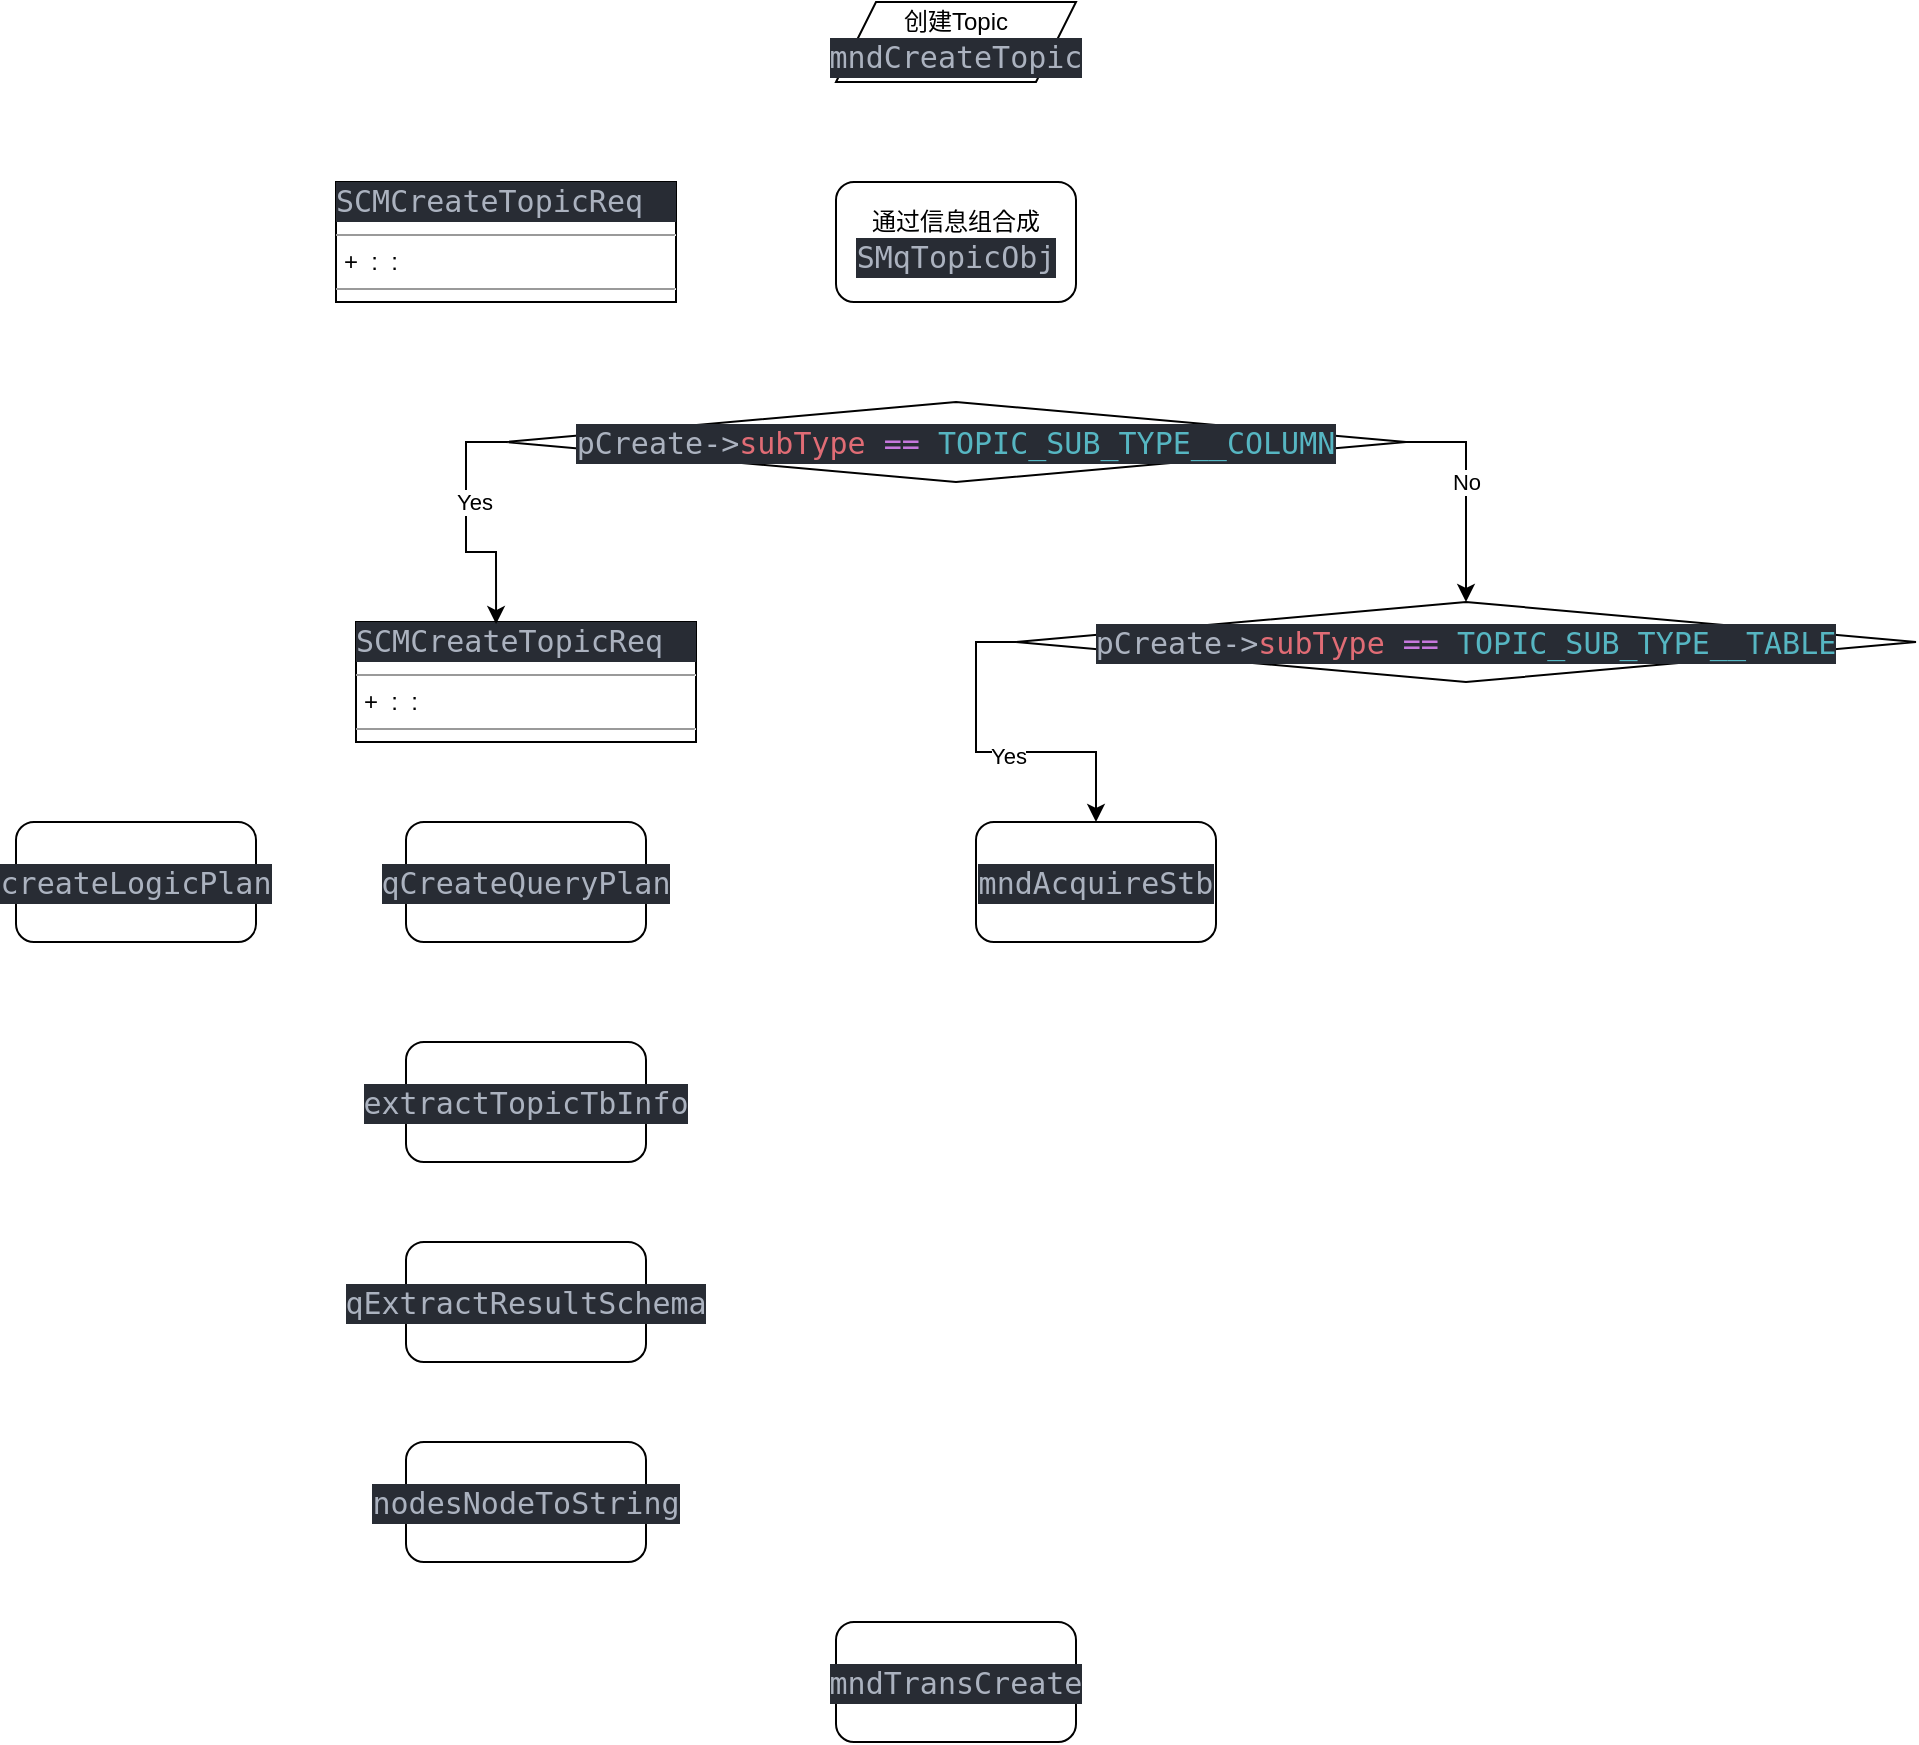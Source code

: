 <mxfile version="22.0.4" type="github">
  <diagram name="第 1 页" id="Yz7k1QRQxPCicQdh6aeH">
    <mxGraphModel dx="2524" dy="791" grid="1" gridSize="10" guides="1" tooltips="1" connect="1" arrows="1" fold="1" page="1" pageScale="1" pageWidth="850" pageHeight="1100" math="0" shadow="0">
      <root>
        <mxCell id="0" />
        <mxCell id="1" parent="0" />
        <mxCell id="jr1DzIWFsM0A-hUPOzlj-2" value="&lt;div&gt;通过信息组合成&lt;/div&gt;&lt;div&gt;&lt;div style=&quot;color: rgb(171, 178, 191); background-color: rgb(40, 44, 52); font-family: &amp;quot;Cascadia Code&amp;quot;, &amp;quot;Cascadia Code&amp;quot;, monospace, &amp;quot;Droid Sans Mono&amp;quot;, &amp;quot;monospace&amp;quot;, monospace; font-weight: normal; font-size: 15px; line-height: 20px;&quot;&gt;&lt;div&gt;SMqTopicObj&lt;/div&gt;&lt;/div&gt;&lt;/div&gt;" style="rounded=1;whiteSpace=wrap;html=1;" vertex="1" parent="1">
          <mxGeometry x="320" y="200" width="120" height="60" as="geometry" />
        </mxCell>
        <mxCell id="jr1DzIWFsM0A-hUPOzlj-3" value="&lt;div&gt;创建Topic&lt;/div&gt;&lt;div&gt;&lt;div style=&quot;color: rgb(171, 178, 191); background-color: rgb(40, 44, 52); font-family: &amp;quot;Cascadia Code&amp;quot;, &amp;quot;Cascadia Code&amp;quot;, monospace, &amp;quot;Droid Sans Mono&amp;quot;, &amp;quot;monospace&amp;quot;, monospace; font-weight: normal; font-size: 15px; line-height: 20px;&quot;&gt;&lt;div&gt;mndCreateTopic&lt;/div&gt;&lt;/div&gt;&lt;/div&gt;" style="shape=parallelogram;perimeter=parallelogramPerimeter;whiteSpace=wrap;html=1;fixedSize=1;" vertex="1" parent="1">
          <mxGeometry x="320" y="110" width="120" height="40" as="geometry" />
        </mxCell>
        <mxCell id="jr1DzIWFsM0A-hUPOzlj-5" value="&lt;div style=&quot;color: rgb(171, 178, 191); background-color: rgb(40, 44, 52); font-family: &amp;quot;Cascadia Code&amp;quot;, &amp;quot;Cascadia Code&amp;quot;, monospace, &amp;quot;Droid Sans Mono&amp;quot;, &amp;quot;monospace&amp;quot;, monospace; font-weight: normal; font-size: 16px; line-height: 22px;&quot;&gt;&lt;div style=&quot;color: rgb(171, 178, 191); background-color: rgb(40, 44, 52); font-family: &amp;quot;Cascadia Code&amp;quot;, &amp;quot;Cascadia Code&amp;quot;, monospace, &amp;quot;Droid Sans Mono&amp;quot;, &amp;quot;monospace&amp;quot;, monospace; font-weight: normal; font-size: 15px; line-height: 20px;&quot;&gt;&lt;div&gt;SCMCreateTopicReq&lt;/div&gt;&lt;/div&gt;&lt;/div&gt;&lt;hr size=&quot;1&quot;&gt;&lt;p style=&quot;margin:0px;margin-left:4px;&quot;&gt;+&amp;nbsp; :&amp;nbsp; : &lt;br&gt;&lt;/p&gt;&lt;hr size=&quot;1&quot;&gt;" style="verticalAlign=top;align=left;overflow=fill;fontSize=12;fontFamily=Helvetica;html=1;whiteSpace=wrap;" vertex="1" parent="1">
          <mxGeometry x="70" y="200" width="170" height="60" as="geometry" />
        </mxCell>
        <mxCell id="jr1DzIWFsM0A-hUPOzlj-16" style="edgeStyle=orthogonalEdgeStyle;rounded=0;orthogonalLoop=1;jettySize=auto;html=1;exitX=1;exitY=0.5;exitDx=0;exitDy=0;" edge="1" parent="1" source="jr1DzIWFsM0A-hUPOzlj-6" target="jr1DzIWFsM0A-hUPOzlj-14">
          <mxGeometry relative="1" as="geometry" />
        </mxCell>
        <mxCell id="jr1DzIWFsM0A-hUPOzlj-17" value="No" style="edgeLabel;html=1;align=center;verticalAlign=middle;resizable=0;points=[];" vertex="1" connectable="0" parent="jr1DzIWFsM0A-hUPOzlj-16">
          <mxGeometry x="-0.091" relative="1" as="geometry">
            <mxPoint as="offset" />
          </mxGeometry>
        </mxCell>
        <mxCell id="jr1DzIWFsM0A-hUPOzlj-6" value="&lt;div style=&quot;color: rgb(171, 178, 191); background-color: rgb(40, 44, 52); font-family: &amp;quot;Cascadia Code&amp;quot;, &amp;quot;Cascadia Code&amp;quot;, monospace, &amp;quot;Droid Sans Mono&amp;quot;, &amp;quot;monospace&amp;quot;, monospace; font-weight: normal; font-size: 15px; line-height: 20px;&quot;&gt;&lt;div&gt;pCreate&lt;span style=&quot;color: #abb2bf;&quot;&gt;-&amp;gt;&lt;/span&gt;&lt;span style=&quot;color: #e06c75;&quot;&gt;subType&lt;/span&gt;&lt;span style=&quot;color: #abb2bf;&quot;&gt; &lt;/span&gt;&lt;span style=&quot;color: #c678dd;&quot;&gt;==&lt;/span&gt;&lt;span style=&quot;color: #abb2bf;&quot;&gt; &lt;/span&gt;&lt;span style=&quot;color: #56b6c2;&quot;&gt;TOPIC_SUB_TYPE__COLUMN&lt;/span&gt;&lt;/div&gt;&lt;/div&gt;" style="rhombus;whiteSpace=wrap;html=1;" vertex="1" parent="1">
          <mxGeometry x="155" y="310" width="450" height="40" as="geometry" />
        </mxCell>
        <mxCell id="jr1DzIWFsM0A-hUPOzlj-8" value="&lt;div style=&quot;color: rgb(171, 178, 191); background-color: rgb(40, 44, 52); font-family: &amp;quot;Cascadia Code&amp;quot;, &amp;quot;Cascadia Code&amp;quot;, monospace, &amp;quot;Droid Sans Mono&amp;quot;, &amp;quot;monospace&amp;quot;, monospace; font-weight: normal; font-size: 16px; line-height: 22px;&quot;&gt;&lt;div style=&quot;color: rgb(171, 178, 191); background-color: rgb(40, 44, 52); font-family: &amp;quot;Cascadia Code&amp;quot;, &amp;quot;Cascadia Code&amp;quot;, monospace, &amp;quot;Droid Sans Mono&amp;quot;, &amp;quot;monospace&amp;quot;, monospace; font-weight: normal; font-size: 15px; line-height: 20px;&quot;&gt;&lt;div&gt;SCMCreateTopicReq&lt;/div&gt;&lt;/div&gt;&lt;/div&gt;&lt;hr size=&quot;1&quot;&gt;&lt;p style=&quot;margin:0px;margin-left:4px;&quot;&gt;+&amp;nbsp; :&amp;nbsp; : &lt;br&gt;&lt;/p&gt;&lt;hr size=&quot;1&quot;&gt;" style="verticalAlign=top;align=left;overflow=fill;fontSize=12;fontFamily=Helvetica;html=1;whiteSpace=wrap;" vertex="1" parent="1">
          <mxGeometry x="80" y="420" width="170" height="60" as="geometry" />
        </mxCell>
        <mxCell id="jr1DzIWFsM0A-hUPOzlj-9" value="&lt;div style=&quot;color: rgb(171, 178, 191); background-color: rgb(40, 44, 52); font-family: &amp;quot;Cascadia Code&amp;quot;, &amp;quot;Cascadia Code&amp;quot;, monospace, &amp;quot;Droid Sans Mono&amp;quot;, &amp;quot;monospace&amp;quot;, monospace; font-weight: normal; font-size: 15px; line-height: 20px;&quot;&gt;&lt;div&gt;qCreateQueryPlan&lt;/div&gt;&lt;/div&gt;" style="rounded=1;whiteSpace=wrap;html=1;" vertex="1" parent="1">
          <mxGeometry x="105" y="520" width="120" height="60" as="geometry" />
        </mxCell>
        <mxCell id="jr1DzIWFsM0A-hUPOzlj-10" value="&lt;div style=&quot;color: rgb(171, 178, 191); background-color: rgb(40, 44, 52); font-family: &amp;quot;Cascadia Code&amp;quot;, &amp;quot;Cascadia Code&amp;quot;, monospace, &amp;quot;Droid Sans Mono&amp;quot;, &amp;quot;monospace&amp;quot;, monospace; font-weight: normal; font-size: 15px; line-height: 20px;&quot;&gt;&lt;div&gt;createLogicPlan&lt;/div&gt;&lt;/div&gt;" style="rounded=1;whiteSpace=wrap;html=1;" vertex="1" parent="1">
          <mxGeometry x="-90" y="520" width="120" height="60" as="geometry" />
        </mxCell>
        <mxCell id="jr1DzIWFsM0A-hUPOzlj-11" value="&lt;div style=&quot;color: rgb(171, 178, 191); background-color: rgb(40, 44, 52); font-family: &amp;quot;Cascadia Code&amp;quot;, &amp;quot;Cascadia Code&amp;quot;, monospace, &amp;quot;Droid Sans Mono&amp;quot;, &amp;quot;monospace&amp;quot;, monospace; font-weight: normal; font-size: 15px; line-height: 20px;&quot;&gt;&lt;div&gt;extractTopicTbInfo&lt;/div&gt;&lt;/div&gt;" style="rounded=1;whiteSpace=wrap;html=1;" vertex="1" parent="1">
          <mxGeometry x="105" y="630" width="120" height="60" as="geometry" />
        </mxCell>
        <mxCell id="jr1DzIWFsM0A-hUPOzlj-12" value="&lt;div style=&quot;color: rgb(171, 178, 191); background-color: rgb(40, 44, 52); font-family: &amp;quot;Cascadia Code&amp;quot;, &amp;quot;Cascadia Code&amp;quot;, monospace, &amp;quot;Droid Sans Mono&amp;quot;, &amp;quot;monospace&amp;quot;, monospace; font-weight: normal; font-size: 15px; line-height: 20px;&quot;&gt;&lt;div&gt;qExtractResultSchema&lt;/div&gt;&lt;/div&gt;" style="rounded=1;whiteSpace=wrap;html=1;" vertex="1" parent="1">
          <mxGeometry x="105" y="730" width="120" height="60" as="geometry" />
        </mxCell>
        <mxCell id="jr1DzIWFsM0A-hUPOzlj-13" value="&lt;div style=&quot;color: rgb(171, 178, 191); background-color: rgb(40, 44, 52); font-family: &amp;quot;Cascadia Code&amp;quot;, &amp;quot;Cascadia Code&amp;quot;, monospace, &amp;quot;Droid Sans Mono&amp;quot;, &amp;quot;monospace&amp;quot;, monospace; font-weight: normal; font-size: 15px; line-height: 20px;&quot;&gt;&lt;div&gt;nodesNodeToString&lt;/div&gt;&lt;/div&gt;" style="rounded=1;whiteSpace=wrap;html=1;" vertex="1" parent="1">
          <mxGeometry x="105" y="830" width="120" height="60" as="geometry" />
        </mxCell>
        <mxCell id="jr1DzIWFsM0A-hUPOzlj-20" style="edgeStyle=orthogonalEdgeStyle;rounded=0;orthogonalLoop=1;jettySize=auto;html=1;exitX=0;exitY=0.5;exitDx=0;exitDy=0;entryX=0.5;entryY=0;entryDx=0;entryDy=0;" edge="1" parent="1" source="jr1DzIWFsM0A-hUPOzlj-14" target="jr1DzIWFsM0A-hUPOzlj-19">
          <mxGeometry relative="1" as="geometry" />
        </mxCell>
        <mxCell id="jr1DzIWFsM0A-hUPOzlj-21" value="Yes" style="edgeLabel;html=1;align=center;verticalAlign=middle;resizable=0;points=[];" vertex="1" connectable="0" parent="jr1DzIWFsM0A-hUPOzlj-20">
          <mxGeometry x="0.071" y="-2" relative="1" as="geometry">
            <mxPoint as="offset" />
          </mxGeometry>
        </mxCell>
        <mxCell id="jr1DzIWFsM0A-hUPOzlj-14" value="&lt;div style=&quot;color: rgb(171, 178, 191); background-color: rgb(40, 44, 52); font-family: &amp;quot;Cascadia Code&amp;quot;, &amp;quot;Cascadia Code&amp;quot;, monospace, &amp;quot;Droid Sans Mono&amp;quot;, &amp;quot;monospace&amp;quot;, monospace; font-weight: normal; font-size: 15px; line-height: 20px;&quot;&gt;&lt;div&gt;pCreate&lt;span style=&quot;color: #abb2bf;&quot;&gt;-&amp;gt;&lt;/span&gt;&lt;span style=&quot;color: #e06c75;&quot;&gt;subType&lt;/span&gt;&lt;span style=&quot;color: #abb2bf;&quot;&gt; &lt;/span&gt;&lt;span style=&quot;color: #c678dd;&quot;&gt;==&lt;/span&gt;&lt;span style=&quot;color: #abb2bf;&quot;&gt; &lt;/span&gt;&lt;span style=&quot;color: #56b6c2;&quot;&gt;TOPIC_SUB_TYPE__TABLE&lt;/span&gt;&lt;/div&gt;&lt;/div&gt;" style="rhombus;whiteSpace=wrap;html=1;" vertex="1" parent="1">
          <mxGeometry x="410" y="410" width="450" height="40" as="geometry" />
        </mxCell>
        <mxCell id="jr1DzIWFsM0A-hUPOzlj-15" style="edgeStyle=orthogonalEdgeStyle;rounded=0;orthogonalLoop=1;jettySize=auto;html=1;exitX=0;exitY=0.5;exitDx=0;exitDy=0;entryX=0.412;entryY=0.017;entryDx=0;entryDy=0;entryPerimeter=0;" edge="1" parent="1" source="jr1DzIWFsM0A-hUPOzlj-6" target="jr1DzIWFsM0A-hUPOzlj-8">
          <mxGeometry relative="1" as="geometry" />
        </mxCell>
        <mxCell id="jr1DzIWFsM0A-hUPOzlj-18" value="Yes" style="edgeLabel;html=1;align=center;verticalAlign=middle;resizable=0;points=[];" vertex="1" connectable="0" parent="jr1DzIWFsM0A-hUPOzlj-15">
          <mxGeometry x="-0.206" y="4" relative="1" as="geometry">
            <mxPoint as="offset" />
          </mxGeometry>
        </mxCell>
        <mxCell id="jr1DzIWFsM0A-hUPOzlj-19" value="&lt;div style=&quot;color: rgb(171, 178, 191); background-color: rgb(40, 44, 52); font-family: &amp;quot;Cascadia Code&amp;quot;, &amp;quot;Cascadia Code&amp;quot;, monospace, &amp;quot;Droid Sans Mono&amp;quot;, &amp;quot;monospace&amp;quot;, monospace; font-weight: normal; font-size: 15px; line-height: 20px;&quot;&gt;&lt;div&gt;mndAcquireStb&lt;/div&gt;&lt;/div&gt;" style="rounded=1;whiteSpace=wrap;html=1;" vertex="1" parent="1">
          <mxGeometry x="390" y="520" width="120" height="60" as="geometry" />
        </mxCell>
        <mxCell id="jr1DzIWFsM0A-hUPOzlj-22" value="&lt;div style=&quot;color: rgb(171, 178, 191); background-color: rgb(40, 44, 52); font-family: &amp;quot;Cascadia Code&amp;quot;, &amp;quot;Cascadia Code&amp;quot;, monospace, &amp;quot;Droid Sans Mono&amp;quot;, &amp;quot;monospace&amp;quot;, monospace; font-weight: normal; font-size: 15px; line-height: 20px;&quot;&gt;&lt;div&gt;mndTransCreate&lt;/div&gt;&lt;/div&gt;" style="rounded=1;whiteSpace=wrap;html=1;" vertex="1" parent="1">
          <mxGeometry x="320" y="920" width="120" height="60" as="geometry" />
        </mxCell>
      </root>
    </mxGraphModel>
  </diagram>
</mxfile>
